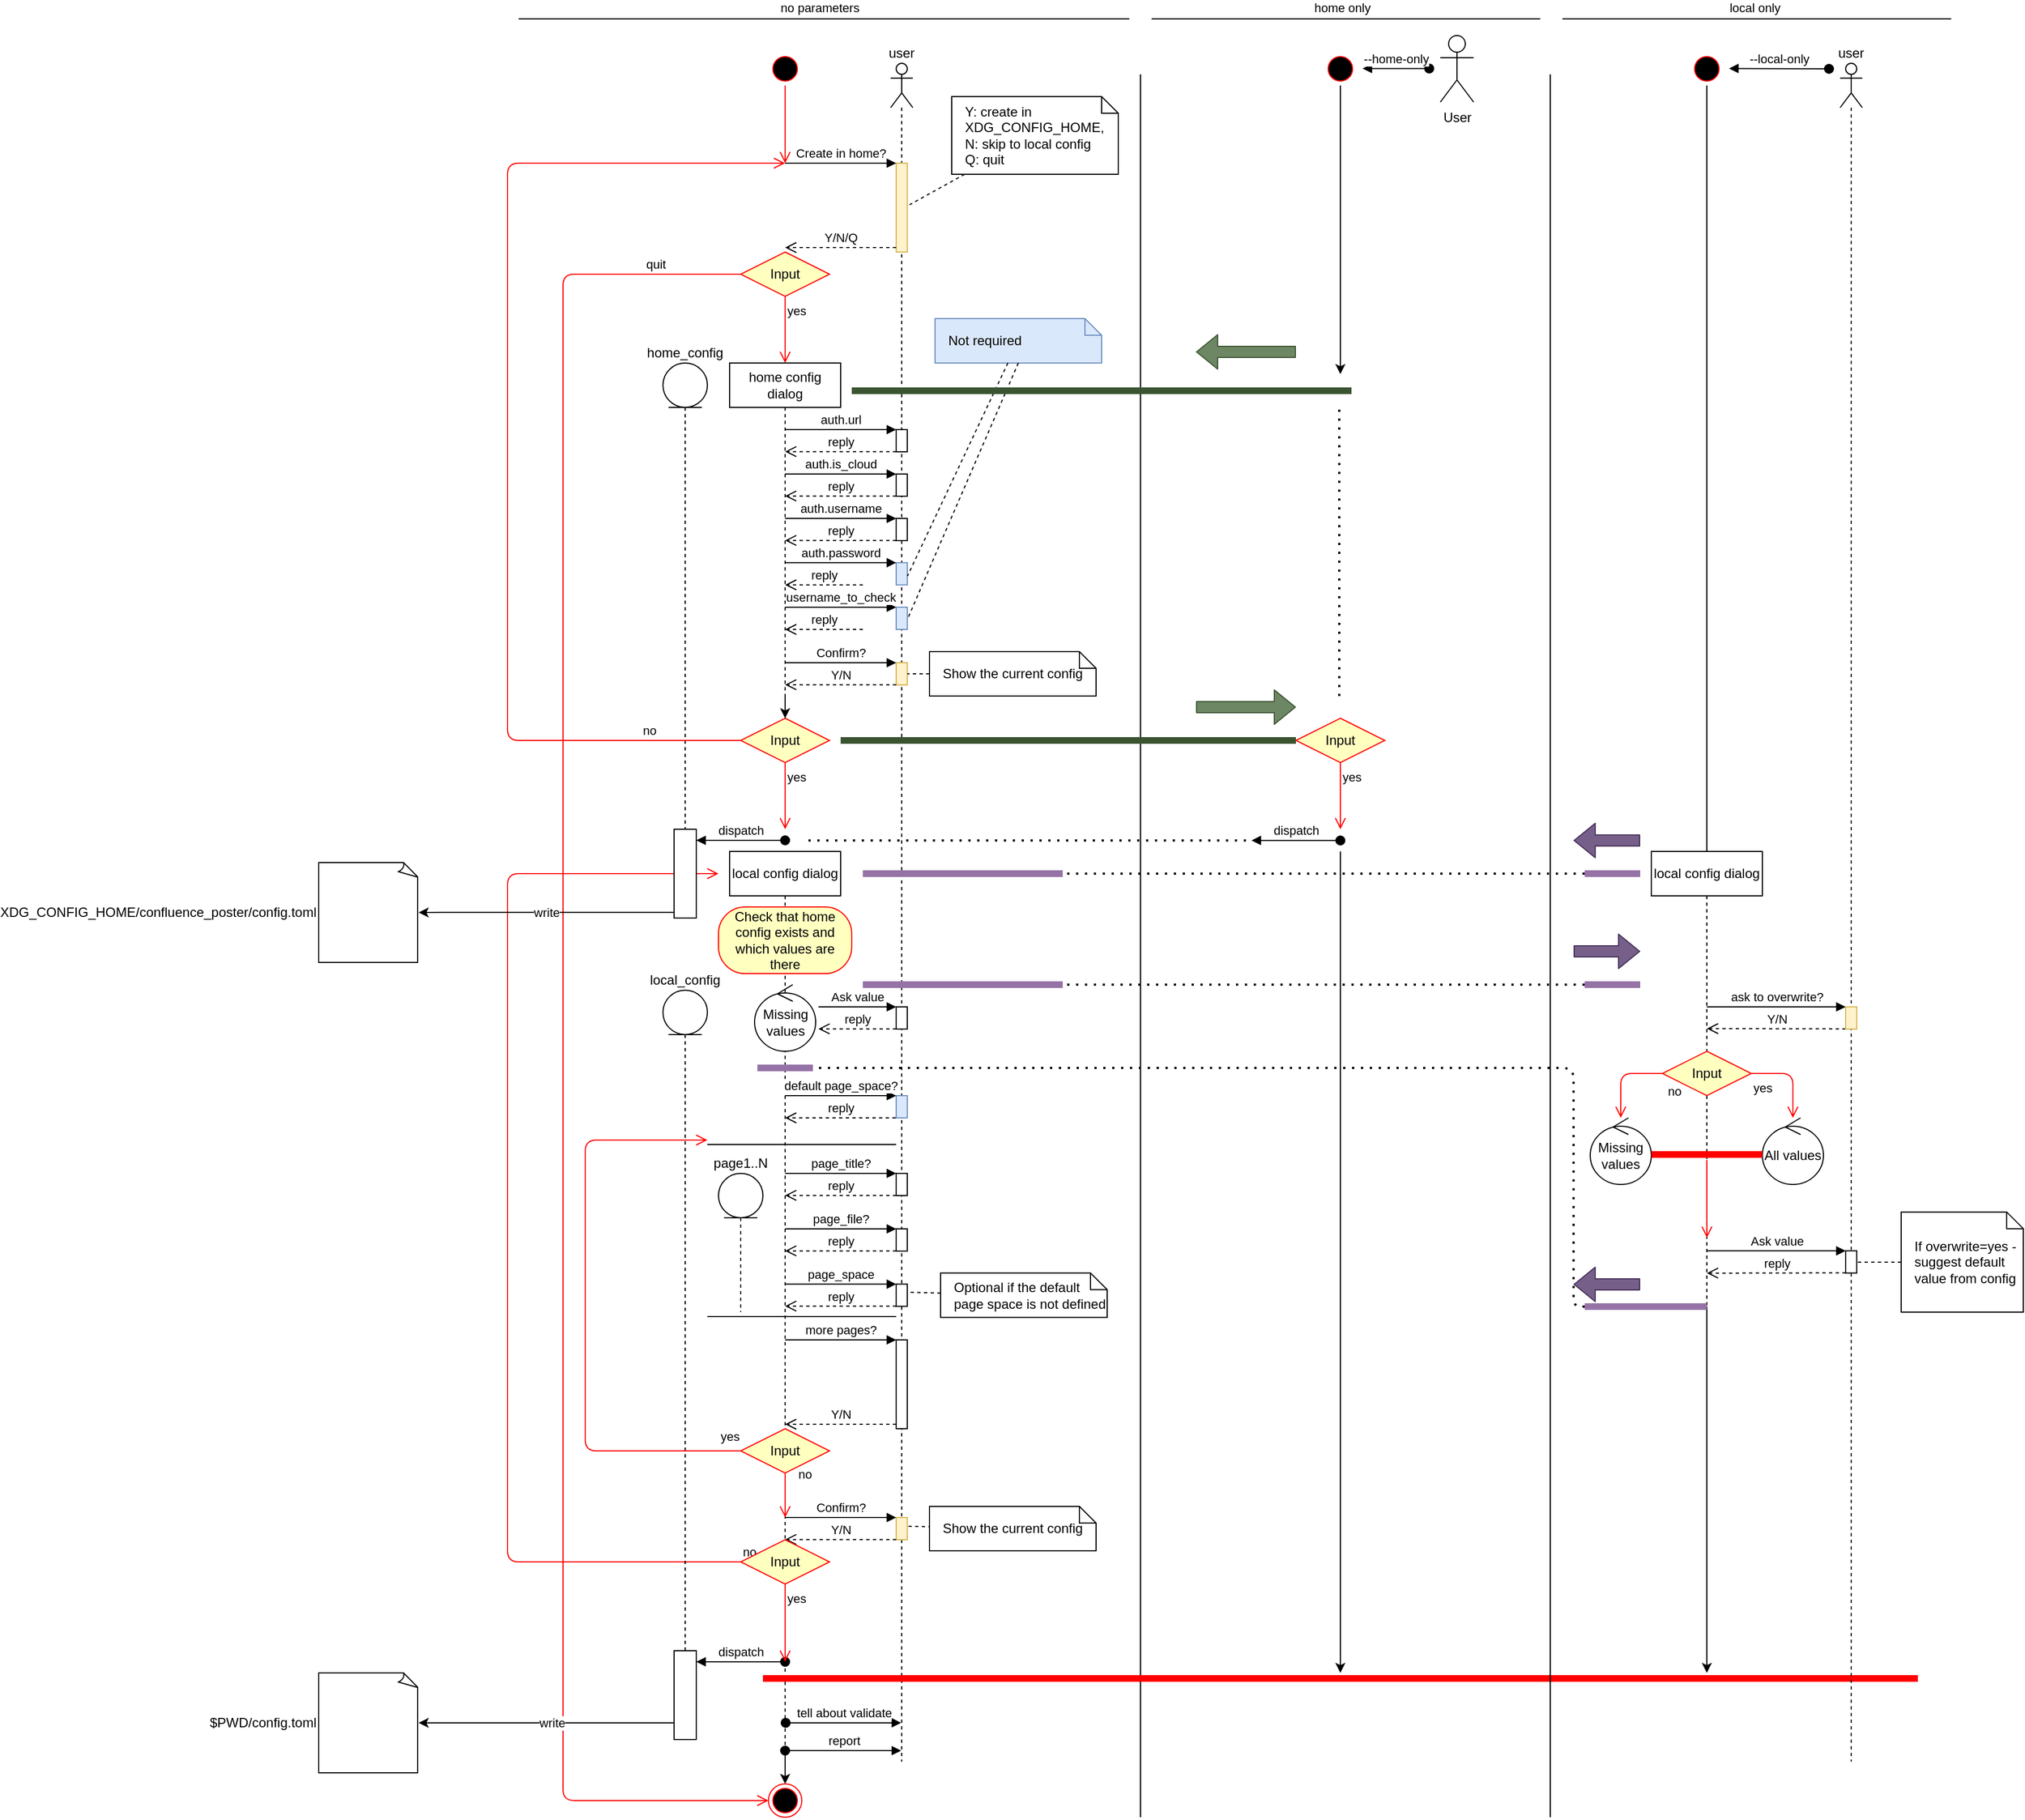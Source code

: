 <mxfile version="13.7.9" type="device"><diagram id="8aViRqRq9jk8pcyE7DXL" name="Page-1"><mxGraphModel dx="2155" dy="1639" grid="1" gridSize="10" guides="1" tooltips="1" connect="1" arrows="1" fold="1" page="1" pageScale="1" pageWidth="850" pageHeight="1100" math="0" shadow="0"><root><mxCell id="0"/><mxCell id="1" parent="0"/><mxCell id="wE4vKJCeEgAi_uKmKVB9-122" value="user" style="shape=umlLifeline;participant=umlActor;perimeter=lifelinePerimeter;whiteSpace=wrap;html=1;container=1;collapsible=0;recursiveResize=0;verticalAlign=bottom;spacingTop=36;outlineConnect=0;labelPosition=center;verticalLabelPosition=top;align=center;" vertex="1" parent="1"><mxGeometry x="255" y="30" width="20" height="1530" as="geometry"/></mxCell><mxCell id="wE4vKJCeEgAi_uKmKVB9-55" value="" style="html=1;points=[];perimeter=orthogonalPerimeter;" vertex="1" parent="wE4vKJCeEgAi_uKmKVB9-122"><mxGeometry x="5" y="850" width="10" height="20" as="geometry"/></mxCell><mxCell id="wE4vKJCeEgAi_uKmKVB9-62" value="" style="html=1;points=[];perimeter=orthogonalPerimeter;fillColor=#dae8fc;strokeColor=#6c8ebf;" vertex="1" parent="wE4vKJCeEgAi_uKmKVB9-122"><mxGeometry x="5" y="930" width="10" height="20" as="geometry"/></mxCell><mxCell id="wE4vKJCeEgAi_uKmKVB9-66" value="" style="html=1;points=[];perimeter=orthogonalPerimeter;" vertex="1" parent="wE4vKJCeEgAi_uKmKVB9-122"><mxGeometry x="5" y="1000" width="10" height="20" as="geometry"/></mxCell><mxCell id="wE4vKJCeEgAi_uKmKVB9-69" value="" style="html=1;points=[];perimeter=orthogonalPerimeter;" vertex="1" parent="wE4vKJCeEgAi_uKmKVB9-122"><mxGeometry x="5" y="1050" width="10" height="20" as="geometry"/></mxCell><mxCell id="wE4vKJCeEgAi_uKmKVB9-72" value="" style="html=1;points=[];perimeter=orthogonalPerimeter;" vertex="1" parent="wE4vKJCeEgAi_uKmKVB9-122"><mxGeometry x="5" y="1099.76" width="10" height="20" as="geometry"/></mxCell><mxCell id="wE4vKJCeEgAi_uKmKVB9-87" value="" style="html=1;points=[];perimeter=orthogonalPerimeter;" vertex="1" parent="wE4vKJCeEgAi_uKmKVB9-122"><mxGeometry x="5" y="1150" width="10" height="80" as="geometry"/></mxCell><mxCell id="wE4vKJCeEgAi_uKmKVB9-94" value="" style="html=1;points=[];perimeter=orthogonalPerimeter;fillColor=#fff2cc;strokeColor=#d6b656;" vertex="1" parent="wE4vKJCeEgAi_uKmKVB9-122"><mxGeometry x="5" y="1310" width="10" height="20" as="geometry"/></mxCell><mxCell id="wE4vKJCeEgAi_uKmKVB9-123" style="edgeStyle=orthogonalEdgeStyle;rounded=0;orthogonalLoop=1;jettySize=auto;html=1;" edge="1" parent="1" source="wE4vKJCeEgAi_uKmKVB9-86" target="wE4vKJCeEgAi_uKmKVB9-3"><mxGeometry relative="1" as="geometry"/></mxCell><mxCell id="wE4vKJCeEgAi_uKmKVB9-86" value="local config dialog" style="shape=umlLifeline;perimeter=lifelinePerimeter;whiteSpace=wrap;html=1;container=1;collapsible=0;recursiveResize=0;outlineConnect=0;" vertex="1" parent="1"><mxGeometry x="110" y="740" width="100" height="810" as="geometry"/></mxCell><mxCell id="wE4vKJCeEgAi_uKmKVB9-106" value="no" style="edgeStyle=orthogonalEdgeStyle;html=1;align=left;verticalAlign=bottom;endArrow=open;endSize=8;strokeColor=#ff0000;" edge="1" source="wE4vKJCeEgAi_uKmKVB9-105" parent="1"><mxGeometry x="-1" relative="1" as="geometry"><mxPoint x="100" y="760" as="targetPoint"/><Array as="points"><mxPoint x="-90" y="1380"/><mxPoint x="-90" y="760"/></Array></mxGeometry></mxCell><mxCell id="wE4vKJCeEgAi_uKmKVB9-1" value="" style="ellipse;html=1;shape=startState;fillColor=#000000;strokeColor=#ff0000;" vertex="1" parent="1"><mxGeometry x="145" y="20" width="30" height="30" as="geometry"/></mxCell><mxCell id="wE4vKJCeEgAi_uKmKVB9-2" value="" style="edgeStyle=orthogonalEdgeStyle;html=1;verticalAlign=bottom;endArrow=open;endSize=8;strokeColor=#ff0000;" edge="1" source="wE4vKJCeEgAi_uKmKVB9-1" parent="1"><mxGeometry relative="1" as="geometry"><mxPoint x="160" y="120" as="targetPoint"/></mxGeometry></mxCell><mxCell id="wE4vKJCeEgAi_uKmKVB9-3" value="" style="ellipse;html=1;shape=endState;fillColor=#000000;strokeColor=#ff0000;" vertex="1" parent="1"><mxGeometry x="145" y="1580" width="30" height="30" as="geometry"/></mxCell><mxCell id="wE4vKJCeEgAi_uKmKVB9-5" value="" style="html=1;points=[];perimeter=orthogonalPerimeter;fillColor=#fff2cc;strokeColor=#d6b656;" vertex="1" parent="1"><mxGeometry x="260" y="120" width="10" height="80" as="geometry"/></mxCell><mxCell id="wE4vKJCeEgAi_uKmKVB9-6" value="Create in home?" style="html=1;verticalAlign=bottom;endArrow=block;entryX=0;entryY=0;" edge="1" target="wE4vKJCeEgAi_uKmKVB9-5" parent="1"><mxGeometry relative="1" as="geometry"><mxPoint x="160" y="120" as="sourcePoint"/></mxGeometry></mxCell><mxCell id="wE4vKJCeEgAi_uKmKVB9-7" value="Y/N/Q" style="html=1;verticalAlign=bottom;endArrow=open;dashed=1;endSize=8;exitX=0;exitY=0.95;" edge="1" source="wE4vKJCeEgAi_uKmKVB9-5" parent="1"><mxGeometry relative="1" as="geometry"><mxPoint x="160" y="196" as="targetPoint"/><Array as="points"><mxPoint x="160" y="196"/></Array></mxGeometry></mxCell><mxCell id="wE4vKJCeEgAi_uKmKVB9-9" value="XDG_CONFIG_HOME/confluence_poster/config.toml" style="whiteSpace=wrap;html=1;shape=mxgraph.basic.document;labelPosition=left;verticalLabelPosition=middle;align=right;verticalAlign=middle;" vertex="1" parent="1"><mxGeometry x="-260" y="750" width="90" height="90" as="geometry"/></mxCell><mxCell id="wE4vKJCeEgAi_uKmKVB9-10" value="Input" style="rhombus;whiteSpace=wrap;html=1;fillColor=#ffffc0;strokeColor=#ff0000;" vertex="1" parent="1"><mxGeometry x="120" y="200" width="80" height="40" as="geometry"/></mxCell><mxCell id="wE4vKJCeEgAi_uKmKVB9-11" value="quit" style="edgeStyle=orthogonalEdgeStyle;html=1;align=left;verticalAlign=bottom;endArrow=open;endSize=8;strokeColor=#ff0000;entryX=0;entryY=0.5;entryDx=0;entryDy=0;" edge="1" source="wE4vKJCeEgAi_uKmKVB9-10" parent="1" target="wE4vKJCeEgAi_uKmKVB9-3"><mxGeometry x="-0.899" relative="1" as="geometry"><mxPoint x="300" y="220" as="targetPoint"/><Array as="points"><mxPoint x="-40" y="220"/><mxPoint x="-40" y="1595"/></Array><mxPoint as="offset"/></mxGeometry></mxCell><mxCell id="wE4vKJCeEgAi_uKmKVB9-12" value="yes" style="edgeStyle=orthogonalEdgeStyle;html=1;align=left;verticalAlign=top;endArrow=open;endSize=8;strokeColor=#ff0000;" edge="1" source="wE4vKJCeEgAi_uKmKVB9-10" parent="1"><mxGeometry x="-1" relative="1" as="geometry"><mxPoint x="160" y="300" as="targetPoint"/></mxGeometry></mxCell><mxCell id="wE4vKJCeEgAi_uKmKVB9-13" value="" style="html=1;points=[];perimeter=orthogonalPerimeter;" vertex="1" parent="1"><mxGeometry x="260" y="360" width="10" height="20" as="geometry"/></mxCell><mxCell id="wE4vKJCeEgAi_uKmKVB9-14" value="auth.url" style="html=1;verticalAlign=bottom;endArrow=block;entryX=0;entryY=0;" edge="1" parent="1" target="wE4vKJCeEgAi_uKmKVB9-13"><mxGeometry relative="1" as="geometry"><mxPoint x="160" y="360.0" as="sourcePoint"/></mxGeometry></mxCell><mxCell id="wE4vKJCeEgAi_uKmKVB9-15" value="reply" style="html=1;verticalAlign=bottom;endArrow=open;dashed=1;endSize=8;exitX=0;exitY=0.992;exitDx=0;exitDy=0;exitPerimeter=0;" edge="1" parent="1" source="wE4vKJCeEgAi_uKmKVB9-13"><mxGeometry relative="1" as="geometry"><mxPoint x="160" y="379.84" as="targetPoint"/><Array as="points"><mxPoint x="160" y="379.84"/></Array><mxPoint x="120" y="379.84" as="sourcePoint"/></mxGeometry></mxCell><mxCell id="wE4vKJCeEgAi_uKmKVB9-16" value="" style="html=1;points=[];perimeter=orthogonalPerimeter;" vertex="1" parent="1"><mxGeometry x="260" y="400" width="10" height="20" as="geometry"/></mxCell><mxCell id="wE4vKJCeEgAi_uKmKVB9-17" value="auth.is_cloud" style="html=1;verticalAlign=bottom;endArrow=block;entryX=0;entryY=0;" edge="1" parent="1" target="wE4vKJCeEgAi_uKmKVB9-16"><mxGeometry relative="1" as="geometry"><mxPoint x="160" y="400.0" as="sourcePoint"/></mxGeometry></mxCell><mxCell id="wE4vKJCeEgAi_uKmKVB9-18" value="reply" style="html=1;verticalAlign=bottom;endArrow=open;dashed=1;endSize=8;exitX=0;exitY=0.992;exitDx=0;exitDy=0;exitPerimeter=0;" edge="1" parent="1" source="wE4vKJCeEgAi_uKmKVB9-16"><mxGeometry relative="1" as="geometry"><mxPoint x="160" y="419.84" as="targetPoint"/><Array as="points"><mxPoint x="160" y="419.84"/></Array><mxPoint x="120" y="419.84" as="sourcePoint"/></mxGeometry></mxCell><mxCell id="wE4vKJCeEgAi_uKmKVB9-27" value="write" style="edgeStyle=orthogonalEdgeStyle;rounded=0;orthogonalLoop=1;jettySize=auto;html=1;exitX=0.011;exitY=0.936;exitDx=0;exitDy=0;exitPerimeter=0;entryX=1;entryY=0.5;entryDx=0;entryDy=0;entryPerimeter=0;" edge="1" parent="1" source="wE4vKJCeEgAi_uKmKVB9-84" target="wE4vKJCeEgAi_uKmKVB9-9"><mxGeometry relative="1" as="geometry"><Array as="points"><mxPoint x="-150" y="795"/></Array></mxGeometry></mxCell><mxCell id="wE4vKJCeEgAi_uKmKVB9-19" value="home_config" style="shape=umlLifeline;participant=umlEntity;perimeter=lifelinePerimeter;whiteSpace=wrap;html=1;container=1;collapsible=0;recursiveResize=0;verticalAlign=bottom;spacingTop=36;outlineConnect=0;labelPosition=center;verticalLabelPosition=top;align=center;" vertex="1" parent="1"><mxGeometry x="50" y="300" width="40" height="430.12" as="geometry"/></mxCell><mxCell id="wE4vKJCeEgAi_uKmKVB9-20" value="" style="html=1;points=[];perimeter=orthogonalPerimeter;" vertex="1" parent="1"><mxGeometry x="260" y="440" width="10" height="20" as="geometry"/></mxCell><mxCell id="wE4vKJCeEgAi_uKmKVB9-21" value="auth.username" style="html=1;verticalAlign=bottom;endArrow=block;entryX=0;entryY=0;" edge="1" parent="1" target="wE4vKJCeEgAi_uKmKVB9-20"><mxGeometry relative="1" as="geometry"><mxPoint x="160" y="440.0" as="sourcePoint"/></mxGeometry></mxCell><mxCell id="wE4vKJCeEgAi_uKmKVB9-22" value="reply" style="html=1;verticalAlign=bottom;endArrow=open;dashed=1;endSize=8;exitX=0;exitY=0.992;exitDx=0;exitDy=0;exitPerimeter=0;" edge="1" parent="1" source="wE4vKJCeEgAi_uKmKVB9-20"><mxGeometry relative="1" as="geometry"><mxPoint x="160" y="459.84" as="targetPoint"/><Array as="points"><mxPoint x="160" y="459.84"/></Array><mxPoint x="120" y="459.84" as="sourcePoint"/></mxGeometry></mxCell><mxCell id="wE4vKJCeEgAi_uKmKVB9-23" value="" style="html=1;points=[];perimeter=orthogonalPerimeter;fillColor=#dae8fc;strokeColor=#6c8ebf;" vertex="1" parent="1"><mxGeometry x="260" y="479.88" width="10" height="20" as="geometry"/></mxCell><mxCell id="wE4vKJCeEgAi_uKmKVB9-24" value="auth.password" style="html=1;verticalAlign=bottom;endArrow=block;entryX=0;entryY=0;" edge="1" parent="1" target="wE4vKJCeEgAi_uKmKVB9-23"><mxGeometry relative="1" as="geometry"><mxPoint x="160" y="479.88" as="sourcePoint"/></mxGeometry></mxCell><mxCell id="wE4vKJCeEgAi_uKmKVB9-25" value="reply" style="html=1;verticalAlign=bottom;endArrow=open;dashed=1;endSize=8;exitX=0;exitY=0.992;exitDx=0;exitDy=0;exitPerimeter=0;" edge="1" parent="1"><mxGeometry relative="1" as="geometry"><mxPoint x="160" y="499.88" as="targetPoint"/><Array as="points"><mxPoint x="160" y="499.88"/></Array><mxPoint x="230" y="499.88" as="sourcePoint"/></mxGeometry></mxCell><mxCell id="wE4vKJCeEgAi_uKmKVB9-28" value="Not required" style="shape=note;size=15;align=left;spacingLeft=10;html=1;whiteSpace=wrap;fillColor=#dae8fc;strokeColor=#6c8ebf;" vertex="1" parent="1"><mxGeometry x="295" y="260" width="150" height="40" as="geometry"/></mxCell><mxCell id="wE4vKJCeEgAi_uKmKVB9-29" value="" style="edgeStyle=none;endArrow=none;dashed=1;html=1;entryX=1.016;entryY=0.604;entryDx=0;entryDy=0;entryPerimeter=0;" edge="1" source="wE4vKJCeEgAi_uKmKVB9-28" parent="1" target="wE4vKJCeEgAi_uKmKVB9-23"><mxGeometry x="1" relative="1" as="geometry"><mxPoint x="270" y="400" as="targetPoint"/></mxGeometry></mxCell><mxCell id="wE4vKJCeEgAi_uKmKVB9-31" value="" style="html=1;points=[];perimeter=orthogonalPerimeter;fillColor=#fff2cc;strokeColor=#d6b656;" vertex="1" parent="1"><mxGeometry x="260" y="570" width="10" height="20" as="geometry"/></mxCell><mxCell id="wE4vKJCeEgAi_uKmKVB9-32" value="Confirm?" style="html=1;verticalAlign=bottom;endArrow=block;entryX=0;entryY=0;" edge="1" parent="1" target="wE4vKJCeEgAi_uKmKVB9-31"><mxGeometry relative="1" as="geometry"><mxPoint x="160" y="570.0" as="sourcePoint"/></mxGeometry></mxCell><mxCell id="wE4vKJCeEgAi_uKmKVB9-33" value="Y/N" style="html=1;verticalAlign=bottom;endArrow=open;dashed=1;endSize=8;exitX=0;exitY=0.992;exitDx=0;exitDy=0;exitPerimeter=0;" edge="1" parent="1" source="wE4vKJCeEgAi_uKmKVB9-31"><mxGeometry relative="1" as="geometry"><mxPoint x="160" y="589.84" as="targetPoint"/><Array as="points"><mxPoint x="160" y="589.84"/></Array><mxPoint x="120" y="589.84" as="sourcePoint"/></mxGeometry></mxCell><mxCell id="wE4vKJCeEgAi_uKmKVB9-34" value="Input" style="rhombus;whiteSpace=wrap;html=1;fillColor=#ffffc0;strokeColor=#ff0000;" vertex="1" parent="1"><mxGeometry x="120" y="620" width="80" height="40" as="geometry"/></mxCell><mxCell id="wE4vKJCeEgAi_uKmKVB9-36" value="yes" style="edgeStyle=orthogonalEdgeStyle;html=1;align=left;verticalAlign=top;endArrow=open;endSize=8;strokeColor=#ff0000;" edge="1" parent="1" source="wE4vKJCeEgAi_uKmKVB9-34"><mxGeometry x="-1" relative="1" as="geometry"><mxPoint x="160" y="720" as="targetPoint"/><mxPoint x="159.6" y="540" as="sourcePoint"/><mxPoint as="offset"/></mxGeometry></mxCell><mxCell id="wE4vKJCeEgAi_uKmKVB9-37" value="no" style="edgeStyle=orthogonalEdgeStyle;html=1;align=left;verticalAlign=bottom;endArrow=open;endSize=8;strokeColor=#ff0000;exitX=0;exitY=0.5;exitDx=0;exitDy=0;" edge="1" parent="1" source="wE4vKJCeEgAi_uKmKVB9-34"><mxGeometry x="-0.816" relative="1" as="geometry"><mxPoint x="160" y="120" as="targetPoint"/><mxPoint x="130" y="230" as="sourcePoint"/><Array as="points"><mxPoint x="-90" y="640"/><mxPoint x="-90" y="120"/></Array><mxPoint as="offset"/></mxGeometry></mxCell><mxCell id="wE4vKJCeEgAi_uKmKVB9-38" value="Y: create in XDG_CONFIG_HOME, N: skip to local config&lt;br&gt;Q: quit" style="shape=note;size=15;align=left;spacingLeft=10;html=1;whiteSpace=wrap;" vertex="1" parent="1"><mxGeometry x="310" y="60" width="150" height="70" as="geometry"/></mxCell><mxCell id="wE4vKJCeEgAi_uKmKVB9-40" value="" style="edgeStyle=none;endArrow=none;dashed=1;html=1;entryX=1.205;entryY=0.468;entryDx=0;entryDy=0;entryPerimeter=0;" edge="1" parent="1" source="wE4vKJCeEgAi_uKmKVB9-38" target="wE4vKJCeEgAi_uKmKVB9-5"><mxGeometry x="1" relative="1" as="geometry"><mxPoint x="248.85" y="437.24" as="targetPoint"/><mxPoint x="362.186" y="310" as="sourcePoint"/></mxGeometry></mxCell><mxCell id="wE4vKJCeEgAi_uKmKVB9-42" value="Show the current config" style="shape=note;size=15;align=left;spacingLeft=10;html=1;whiteSpace=wrap;" vertex="1" parent="1"><mxGeometry x="290.0" y="560" width="150" height="40" as="geometry"/></mxCell><mxCell id="wE4vKJCeEgAi_uKmKVB9-43" value="" style="edgeStyle=none;endArrow=none;dashed=1;html=1;" edge="1" parent="1" source="wE4vKJCeEgAi_uKmKVB9-42" target="wE4vKJCeEgAi_uKmKVB9-31"><mxGeometry x="1" relative="1" as="geometry"><mxPoint x="240.0" y="519.68" as="targetPoint"/></mxGeometry></mxCell><mxCell id="wE4vKJCeEgAi_uKmKVB9-44" value="" style="html=1;points=[];perimeter=orthogonalPerimeter;fillColor=#dae8fc;strokeColor=#6c8ebf;" vertex="1" parent="1"><mxGeometry x="260" y="520" width="10" height="20" as="geometry"/></mxCell><mxCell id="wE4vKJCeEgAi_uKmKVB9-45" value="username_to_check" style="html=1;verticalAlign=bottom;endArrow=block;entryX=0;entryY=0;" edge="1" parent="1" target="wE4vKJCeEgAi_uKmKVB9-44"><mxGeometry relative="1" as="geometry"><mxPoint x="160" y="520.0" as="sourcePoint"/></mxGeometry></mxCell><mxCell id="wE4vKJCeEgAi_uKmKVB9-46" value="reply" style="html=1;verticalAlign=bottom;endArrow=open;dashed=1;endSize=8;exitX=0;exitY=0.992;exitDx=0;exitDy=0;exitPerimeter=0;" edge="1" parent="1"><mxGeometry relative="1" as="geometry"><mxPoint x="160" y="540.0" as="targetPoint"/><Array as="points"><mxPoint x="160" y="540"/></Array><mxPoint x="230" y="540.0" as="sourcePoint"/></mxGeometry></mxCell><mxCell id="wE4vKJCeEgAi_uKmKVB9-47" value="" style="edgeStyle=none;endArrow=none;dashed=1;html=1;entryX=1.054;entryY=0.495;entryDx=0;entryDy=0;entryPerimeter=0;exitX=0.5;exitY=1;exitDx=0;exitDy=0;exitPerimeter=0;" edge="1" parent="1" source="wE4vKJCeEgAi_uKmKVB9-28" target="wE4vKJCeEgAi_uKmKVB9-44"><mxGeometry x="1" relative="1" as="geometry"><mxPoint x="248.85" y="437.24" as="targetPoint"/><mxPoint x="362.186" y="310" as="sourcePoint"/></mxGeometry></mxCell><mxCell id="wE4vKJCeEgAi_uKmKVB9-48" value="local_config" style="shape=umlLifeline;participant=umlEntity;perimeter=lifelinePerimeter;whiteSpace=wrap;html=1;container=1;collapsible=0;recursiveResize=0;verticalAlign=bottom;spacingTop=36;outlineConnect=0;labelPosition=center;verticalLabelPosition=top;align=center;" vertex="1" parent="1"><mxGeometry x="50" y="864.94" width="40" height="615.06" as="geometry"/></mxCell><mxCell id="wE4vKJCeEgAi_uKmKVB9-52" value="Check that home config exists and which values are there" style="rounded=1;whiteSpace=wrap;html=1;arcSize=40;fontColor=#000000;fillColor=#ffffc0;strokeColor=#ff0000;" vertex="1" parent="1"><mxGeometry x="100.0" y="790" width="120" height="60" as="geometry"/></mxCell><mxCell id="wE4vKJCeEgAi_uKmKVB9-56" value="Ask value" style="html=1;verticalAlign=bottom;endArrow=block;entryX=0;entryY=0;" edge="1" parent="1" target="wE4vKJCeEgAi_uKmKVB9-55"><mxGeometry x="0.006" relative="1" as="geometry"><mxPoint x="190" y="880.0" as="sourcePoint"/><mxPoint as="offset"/></mxGeometry></mxCell><mxCell id="wE4vKJCeEgAi_uKmKVB9-57" value="reply" style="html=1;verticalAlign=bottom;endArrow=open;dashed=1;endSize=8;exitX=0;exitY=0.992;exitDx=0;exitDy=0;exitPerimeter=0;" edge="1" parent="1" source="wE4vKJCeEgAi_uKmKVB9-55"><mxGeometry relative="1" as="geometry"><mxPoint x="190" y="899.84" as="targetPoint"/><Array as="points"><mxPoint x="190" y="899.84"/></Array><mxPoint x="150" y="899.84" as="sourcePoint"/></mxGeometry></mxCell><mxCell id="wE4vKJCeEgAi_uKmKVB9-58" value="Missing values" style="ellipse;shape=umlControl;whiteSpace=wrap;html=1;" vertex="1" parent="1"><mxGeometry x="132.5" y="860" width="55" height="60" as="geometry"/></mxCell><mxCell id="wE4vKJCeEgAi_uKmKVB9-63" value="default page_space?" style="html=1;verticalAlign=bottom;endArrow=block;entryX=0;entryY=0;" edge="1" parent="1" target="wE4vKJCeEgAi_uKmKVB9-62" source="wE4vKJCeEgAi_uKmKVB9-86"><mxGeometry relative="1" as="geometry"><mxPoint x="190" y="960.0" as="sourcePoint"/></mxGeometry></mxCell><mxCell id="wE4vKJCeEgAi_uKmKVB9-64" value="reply" style="html=1;verticalAlign=bottom;endArrow=open;dashed=1;endSize=8;exitX=-0.043;exitY=1.002;exitDx=0;exitDy=0;exitPerimeter=0;" edge="1" parent="1" source="wE4vKJCeEgAi_uKmKVB9-62"><mxGeometry relative="1" as="geometry"><mxPoint x="160" y="980.0" as="targetPoint"/><Array as="points"><mxPoint x="160" y="980.0"/></Array><mxPoint x="320" y="990.16" as="sourcePoint"/></mxGeometry></mxCell><mxCell id="wE4vKJCeEgAi_uKmKVB9-65" value="page1..N" style="shape=umlLifeline;participant=umlEntity;perimeter=lifelinePerimeter;whiteSpace=wrap;html=1;container=1;collapsible=0;recursiveResize=0;verticalAlign=bottom;spacingTop=36;outlineConnect=0;labelPosition=center;verticalLabelPosition=top;align=center;" vertex="1" parent="1"><mxGeometry x="100" y="1030" width="40" height="125.06" as="geometry"/></mxCell><mxCell id="wE4vKJCeEgAi_uKmKVB9-67" value="page_title?" style="html=1;verticalAlign=bottom;endArrow=block;entryX=0;entryY=0;" edge="1" parent="1" target="wE4vKJCeEgAi_uKmKVB9-66" source="wE4vKJCeEgAi_uKmKVB9-86"><mxGeometry relative="1" as="geometry"><mxPoint x="187.5" y="1030.0" as="sourcePoint"/></mxGeometry></mxCell><mxCell id="wE4vKJCeEgAi_uKmKVB9-68" value="reply" style="html=1;verticalAlign=bottom;endArrow=open;dashed=1;endSize=8;exitX=0;exitY=0.992;exitDx=0;exitDy=0;exitPerimeter=0;" edge="1" parent="1" source="wE4vKJCeEgAi_uKmKVB9-66"><mxGeometry relative="1" as="geometry"><mxPoint x="160" y="1049.84" as="targetPoint"/><Array as="points"><mxPoint x="187.5" y="1049.84"/></Array><mxPoint x="147.5" y="1049.84" as="sourcePoint"/></mxGeometry></mxCell><mxCell id="wE4vKJCeEgAi_uKmKVB9-70" value="page_file?" style="html=1;verticalAlign=bottom;endArrow=block;entryX=0;entryY=0;" edge="1" parent="1" target="wE4vKJCeEgAi_uKmKVB9-69" source="wE4vKJCeEgAi_uKmKVB9-86"><mxGeometry relative="1" as="geometry"><mxPoint x="187.5" y="1080.0" as="sourcePoint"/></mxGeometry></mxCell><mxCell id="wE4vKJCeEgAi_uKmKVB9-71" value="reply" style="html=1;verticalAlign=bottom;endArrow=open;dashed=1;endSize=8;exitX=0;exitY=0.992;exitDx=0;exitDy=0;exitPerimeter=0;" edge="1" parent="1" source="wE4vKJCeEgAi_uKmKVB9-69"><mxGeometry relative="1" as="geometry"><mxPoint x="160" y="1099.84" as="targetPoint"/><Array as="points"><mxPoint x="187.5" y="1099.84"/></Array><mxPoint x="147.5" y="1099.84" as="sourcePoint"/></mxGeometry></mxCell><mxCell id="wE4vKJCeEgAi_uKmKVB9-73" value="page_space" style="html=1;verticalAlign=bottom;endArrow=block;entryX=0;entryY=0;" edge="1" parent="1" target="wE4vKJCeEgAi_uKmKVB9-72" source="wE4vKJCeEgAi_uKmKVB9-86"><mxGeometry relative="1" as="geometry"><mxPoint x="187.5" y="1129.76" as="sourcePoint"/></mxGeometry></mxCell><mxCell id="wE4vKJCeEgAi_uKmKVB9-74" value="reply" style="html=1;verticalAlign=bottom;endArrow=open;dashed=1;endSize=8;exitX=0;exitY=0.992;exitDx=0;exitDy=0;exitPerimeter=0;" edge="1" parent="1" source="wE4vKJCeEgAi_uKmKVB9-72"><mxGeometry relative="1" as="geometry"><mxPoint x="160" y="1149.6" as="targetPoint"/><Array as="points"><mxPoint x="187.5" y="1149.6"/></Array><mxPoint x="147.5" y="1149.6" as="sourcePoint"/></mxGeometry></mxCell><mxCell id="wE4vKJCeEgAi_uKmKVB9-76" value="Optional if the default page space is not defined" style="shape=note;size=15;align=left;spacingLeft=10;html=1;whiteSpace=wrap;" vertex="1" parent="1"><mxGeometry x="300.0" y="1119.76" width="150" height="40" as="geometry"/></mxCell><mxCell id="wE4vKJCeEgAi_uKmKVB9-77" value="" style="edgeStyle=none;endArrow=none;dashed=1;html=1;entryX=1.007;entryY=0.366;entryDx=0;entryDy=0;entryPerimeter=0;" edge="1" parent="1" source="wE4vKJCeEgAi_uKmKVB9-76" target="wE4vKJCeEgAi_uKmKVB9-72"><mxGeometry x="1" relative="1" as="geometry"><mxPoint x="135" y="1179.68" as="targetPoint"/></mxGeometry></mxCell><mxCell id="wE4vKJCeEgAi_uKmKVB9-78" value="" style="line;strokeWidth=1;fillColor=none;align=left;verticalAlign=middle;spacingTop=-1;spacingLeft=3;spacingRight=3;rotatable=0;labelPosition=right;points=[];portConstraint=eastwest;" vertex="1" parent="1"><mxGeometry x="90" y="1000" width="170" height="8" as="geometry"/></mxCell><mxCell id="wE4vKJCeEgAi_uKmKVB9-83" style="edgeStyle=orthogonalEdgeStyle;rounded=0;orthogonalLoop=1;jettySize=auto;html=1;entryX=0.5;entryY=0;entryDx=0;entryDy=0;" edge="1" parent="1" source="wE4vKJCeEgAi_uKmKVB9-81" target="wE4vKJCeEgAi_uKmKVB9-34"><mxGeometry relative="1" as="geometry"/></mxCell><mxCell id="wE4vKJCeEgAi_uKmKVB9-81" value="home config dialog" style="shape=umlLifeline;perimeter=lifelinePerimeter;whiteSpace=wrap;html=1;container=1;collapsible=0;recursiveResize=0;outlineConnect=0;" vertex="1" parent="1"><mxGeometry x="110" y="300" width="100" height="300" as="geometry"/></mxCell><mxCell id="wE4vKJCeEgAi_uKmKVB9-84" value="" style="html=1;points=[];perimeter=orthogonalPerimeter;" vertex="1" parent="1"><mxGeometry x="60" y="720" width="20" height="80" as="geometry"/></mxCell><mxCell id="wE4vKJCeEgAi_uKmKVB9-85" value="dispatch" style="html=1;verticalAlign=bottom;startArrow=oval;endArrow=block;startSize=8;" edge="1" target="wE4vKJCeEgAi_uKmKVB9-84" parent="1"><mxGeometry relative="1" as="geometry"><mxPoint x="160" y="730" as="sourcePoint"/></mxGeometry></mxCell><mxCell id="wE4vKJCeEgAi_uKmKVB9-88" value="more pages?" style="html=1;verticalAlign=bottom;endArrow=block;entryX=0;entryY=0;" edge="1" target="wE4vKJCeEgAi_uKmKVB9-87" parent="1" source="wE4vKJCeEgAi_uKmKVB9-86"><mxGeometry relative="1" as="geometry"><mxPoint x="187.5" y="1180" as="sourcePoint"/></mxGeometry></mxCell><mxCell id="wE4vKJCeEgAi_uKmKVB9-89" value="Y/N" style="html=1;verticalAlign=bottom;endArrow=open;dashed=1;endSize=8;exitX=0;exitY=0.95;" edge="1" source="wE4vKJCeEgAi_uKmKVB9-87" parent="1"><mxGeometry relative="1" as="geometry"><mxPoint x="160" y="1256" as="targetPoint"/></mxGeometry></mxCell><mxCell id="wE4vKJCeEgAi_uKmKVB9-90" value="" style="line;strokeWidth=1;fillColor=none;align=left;verticalAlign=middle;spacingTop=-1;spacingLeft=3;spacingRight=3;rotatable=0;labelPosition=right;points=[];portConstraint=eastwest;" vertex="1" parent="1"><mxGeometry x="90" y="1155.06" width="170" height="8" as="geometry"/></mxCell><mxCell id="wE4vKJCeEgAi_uKmKVB9-91" value="Input" style="rhombus;whiteSpace=wrap;html=1;fillColor=#ffffc0;strokeColor=#ff0000;" vertex="1" parent="1"><mxGeometry x="120" y="1260" width="80" height="40" as="geometry"/></mxCell><mxCell id="wE4vKJCeEgAi_uKmKVB9-92" value="no" style="edgeStyle=orthogonalEdgeStyle;html=1;align=left;verticalAlign=bottom;endArrow=open;endSize=8;strokeColor=#ff0000;" edge="1" source="wE4vKJCeEgAi_uKmKVB9-91" parent="1"><mxGeometry x="-0.5" y="10" relative="1" as="geometry"><mxPoint x="160" y="1340" as="targetPoint"/><mxPoint as="offset"/></mxGeometry></mxCell><mxCell id="wE4vKJCeEgAi_uKmKVB9-93" value="yes" style="edgeStyle=orthogonalEdgeStyle;html=1;align=left;verticalAlign=top;endArrow=open;endSize=8;strokeColor=#ff0000;" edge="1" source="wE4vKJCeEgAi_uKmKVB9-91" parent="1" target="wE4vKJCeEgAi_uKmKVB9-78"><mxGeometry x="-0.372" y="-120" relative="1" as="geometry"><mxPoint x="20" y="1000" as="targetPoint"/><Array as="points"><mxPoint x="-20" y="1280"/><mxPoint x="-20" y="1000"/></Array><mxPoint as="offset"/></mxGeometry></mxCell><mxCell id="wE4vKJCeEgAi_uKmKVB9-95" value="Confirm?" style="html=1;verticalAlign=bottom;endArrow=block;entryX=0;entryY=0;" edge="1" parent="1" target="wE4vKJCeEgAi_uKmKVB9-94"><mxGeometry relative="1" as="geometry"><mxPoint x="160" y="1340.0" as="sourcePoint"/></mxGeometry></mxCell><mxCell id="wE4vKJCeEgAi_uKmKVB9-96" value="Y/N" style="html=1;verticalAlign=bottom;endArrow=open;dashed=1;endSize=8;exitX=0;exitY=0.992;exitDx=0;exitDy=0;exitPerimeter=0;" edge="1" parent="1" source="wE4vKJCeEgAi_uKmKVB9-94"><mxGeometry relative="1" as="geometry"><mxPoint x="160" y="1359.84" as="targetPoint"/><Array as="points"><mxPoint x="160" y="1359.84"/></Array><mxPoint x="120" y="1359.84" as="sourcePoint"/></mxGeometry></mxCell><mxCell id="wE4vKJCeEgAi_uKmKVB9-97" value="Show the current config" style="shape=note;size=15;align=left;spacingLeft=10;html=1;whiteSpace=wrap;" vertex="1" parent="1"><mxGeometry x="290.0" y="1330" width="150" height="40" as="geometry"/></mxCell><mxCell id="wE4vKJCeEgAi_uKmKVB9-98" value="" style="edgeStyle=none;endArrow=none;dashed=1;html=1;exitX=1.104;exitY=0.395;exitDx=0;exitDy=0;exitPerimeter=0;" edge="1" parent="1" source="wE4vKJCeEgAi_uKmKVB9-94" target="wE4vKJCeEgAi_uKmKVB9-97"><mxGeometry x="1" relative="1" as="geometry"><mxPoint x="277.57" y="1147.08" as="targetPoint"/><mxPoint x="340" y="1148.297" as="sourcePoint"/></mxGeometry></mxCell><mxCell id="wE4vKJCeEgAi_uKmKVB9-105" value="Input" style="rhombus;whiteSpace=wrap;html=1;fillColor=#ffffc0;strokeColor=#ff0000;" vertex="1" parent="1"><mxGeometry x="120" y="1360" width="80" height="40" as="geometry"/></mxCell><mxCell id="wE4vKJCeEgAi_uKmKVB9-108" value="write" style="edgeStyle=orthogonalEdgeStyle;rounded=0;orthogonalLoop=1;jettySize=auto;html=1;exitX=0.011;exitY=0.936;exitDx=0;exitDy=0;exitPerimeter=0;" edge="1" parent="1" source="wE4vKJCeEgAi_uKmKVB9-109" target="wE4vKJCeEgAi_uKmKVB9-111"><mxGeometry relative="1" as="geometry"><mxPoint x="-170" y="1535" as="targetPoint"/><Array as="points"><mxPoint x="60" y="1525"/></Array></mxGeometry></mxCell><mxCell id="wE4vKJCeEgAi_uKmKVB9-109" value="" style="html=1;points=[];perimeter=orthogonalPerimeter;" vertex="1" parent="1"><mxGeometry x="60" y="1460" width="20" height="80" as="geometry"/></mxCell><mxCell id="wE4vKJCeEgAi_uKmKVB9-110" value="dispatch" style="html=1;verticalAlign=bottom;startArrow=oval;endArrow=block;startSize=8;" edge="1" parent="1" target="wE4vKJCeEgAi_uKmKVB9-109"><mxGeometry relative="1" as="geometry"><mxPoint x="160" y="1470" as="sourcePoint"/></mxGeometry></mxCell><mxCell id="wE4vKJCeEgAi_uKmKVB9-111" value="$PWD/config.toml" style="whiteSpace=wrap;html=1;shape=mxgraph.basic.document;labelPosition=left;verticalLabelPosition=middle;align=right;verticalAlign=middle;" vertex="1" parent="1"><mxGeometry x="-260" y="1480" width="90" height="90" as="geometry"/></mxCell><mxCell id="wE4vKJCeEgAi_uKmKVB9-107" value="yes" style="edgeStyle=orthogonalEdgeStyle;html=1;align=left;verticalAlign=top;endArrow=open;endSize=8;strokeColor=#ff0000;" edge="1" source="wE4vKJCeEgAi_uKmKVB9-105" parent="1"><mxGeometry x="-1" relative="1" as="geometry"><mxPoint x="160" y="1470" as="targetPoint"/><Array as="points"><mxPoint x="160" y="1460"/><mxPoint x="160" y="1460"/></Array></mxGeometry></mxCell><mxCell id="wE4vKJCeEgAi_uKmKVB9-121" value="report" style="html=1;verticalAlign=bottom;startArrow=oval;startFill=1;endArrow=block;startSize=8;" edge="1" parent="1" target="wE4vKJCeEgAi_uKmKVB9-122"><mxGeometry width="60" relative="1" as="geometry"><mxPoint x="160" y="1550" as="sourcePoint"/><mxPoint x="260" y="1550" as="targetPoint"/></mxGeometry></mxCell><mxCell id="wE4vKJCeEgAi_uKmKVB9-124" value="tell about validate" style="html=1;verticalAlign=bottom;startArrow=oval;startFill=1;endArrow=block;startSize=8;" edge="1" parent="1" target="wE4vKJCeEgAi_uKmKVB9-122"><mxGeometry width="60" relative="1" as="geometry"><mxPoint x="160.5" y="1524.95" as="sourcePoint"/><mxPoint x="255" y="1525" as="targetPoint"/></mxGeometry></mxCell><mxCell id="wE4vKJCeEgAi_uKmKVB9-127" value="" style="endArrow=none;html=1;" edge="1" parent="1"><mxGeometry width="50" height="50" relative="1" as="geometry"><mxPoint x="480" y="1610" as="sourcePoint"/><mxPoint x="480" y="40" as="targetPoint"/></mxGeometry></mxCell><mxCell id="wE4vKJCeEgAi_uKmKVB9-129" value="no parameters" style="endArrow=none;html=1;" edge="1" parent="1"><mxGeometry x="-0.018" y="10" width="50" height="50" relative="1" as="geometry"><mxPoint x="-80" y="-10" as="sourcePoint"/><mxPoint x="470" y="-10" as="targetPoint"/><mxPoint x="1" as="offset"/></mxGeometry></mxCell><mxCell id="wE4vKJCeEgAi_uKmKVB9-130" value="home only&amp;nbsp;" style="endArrow=none;html=1;" edge="1" parent="1"><mxGeometry x="-0.018" y="10" width="50" height="50" relative="1" as="geometry"><mxPoint x="490" y="-10" as="sourcePoint"/><mxPoint x="840" y="-10" as="targetPoint"/><mxPoint x="1" as="offset"/></mxGeometry></mxCell><mxCell id="wE4vKJCeEgAi_uKmKVB9-182" value="dispatch" style="html=1;verticalAlign=bottom;startArrow=oval;endArrow=block;startSize=8;" edge="1" parent="1"><mxGeometry relative="1" as="geometry"><mxPoint x="660" y="730.12" as="sourcePoint"/><mxPoint x="580" y="730.12" as="targetPoint"/></mxGeometry></mxCell><mxCell id="wE4vKJCeEgAi_uKmKVB9-184" value="Input" style="rhombus;whiteSpace=wrap;html=1;fillColor=#ffffc0;strokeColor=#ff0000;" vertex="1" parent="1"><mxGeometry x="620" y="620" width="80" height="40" as="geometry"/></mxCell><mxCell id="wE4vKJCeEgAi_uKmKVB9-185" value="yes" style="edgeStyle=orthogonalEdgeStyle;html=1;align=left;verticalAlign=top;endArrow=open;endSize=8;strokeColor=#ff0000;" edge="1" parent="1" source="wE4vKJCeEgAi_uKmKVB9-184"><mxGeometry x="-1" relative="1" as="geometry"><mxPoint x="660" y="720" as="targetPoint"/><mxPoint x="659.6" y="540" as="sourcePoint"/><mxPoint as="offset"/></mxGeometry></mxCell><mxCell id="wE4vKJCeEgAi_uKmKVB9-186" value="" style="endArrow=classic;html=1;" edge="1" parent="1"><mxGeometry width="50" height="50" relative="1" as="geometry"><mxPoint x="660" y="740" as="sourcePoint"/><mxPoint x="660" y="1480" as="targetPoint"/><Array as="points"/></mxGeometry></mxCell><mxCell id="wE4vKJCeEgAi_uKmKVB9-187" value="" style="shape=line;html=1;strokeWidth=6;strokeColor=#ff0000;" vertex="1" parent="1"><mxGeometry x="140" y="1480" width="1040" height="10" as="geometry"/></mxCell><mxCell id="wE4vKJCeEgAi_uKmKVB9-190" value="User" style="shape=umlActor;verticalLabelPosition=bottom;verticalAlign=top;html=1;" vertex="1" parent="1"><mxGeometry x="750" y="5" width="30" height="60" as="geometry"/></mxCell><mxCell id="wE4vKJCeEgAi_uKmKVB9-194" style="edgeStyle=orthogonalEdgeStyle;rounded=0;orthogonalLoop=1;jettySize=auto;html=1;" edge="1" parent="1" source="wE4vKJCeEgAi_uKmKVB9-191"><mxGeometry relative="1" as="geometry"><mxPoint x="660" y="310" as="targetPoint"/></mxGeometry></mxCell><mxCell id="wE4vKJCeEgAi_uKmKVB9-191" value="" style="ellipse;html=1;shape=startState;fillColor=#000000;strokeColor=#ff0000;" vertex="1" parent="1"><mxGeometry x="645" y="20" width="30" height="30" as="geometry"/></mxCell><mxCell id="wE4vKJCeEgAi_uKmKVB9-195" value="" style="shape=line;html=1;strokeWidth=6;strokeColor=#3A5431;fillColor=#6d8764;fontColor=#ffffff;" vertex="1" parent="1"><mxGeometry x="220" y="320" width="450" height="10" as="geometry"/></mxCell><mxCell id="wE4vKJCeEgAi_uKmKVB9-196" value="" style="endArrow=none;html=1;" edge="1" parent="1"><mxGeometry width="50" height="50" relative="1" as="geometry"><mxPoint x="849" y="1610" as="sourcePoint"/><mxPoint x="849" y="40" as="targetPoint"/></mxGeometry></mxCell><mxCell id="wE4vKJCeEgAi_uKmKVB9-199" value="" style="endArrow=none;dashed=1;html=1;dashPattern=1 3;strokeWidth=2;" edge="1" parent="1"><mxGeometry width="50" height="50" relative="1" as="geometry"><mxPoint x="659" y="600" as="sourcePoint"/><mxPoint x="659" y="339.29" as="targetPoint"/></mxGeometry></mxCell><mxCell id="wE4vKJCeEgAi_uKmKVB9-200" value="" style="endArrow=none;dashed=1;html=1;dashPattern=1 3;strokeWidth=2;" edge="1" parent="1"><mxGeometry width="50" height="50" relative="1" as="geometry"><mxPoint x="575" y="730.12" as="sourcePoint"/><mxPoint x="175" y="730.12" as="targetPoint"/></mxGeometry></mxCell><mxCell id="wE4vKJCeEgAi_uKmKVB9-201" value="local only" style="endArrow=none;html=1;" edge="1" parent="1"><mxGeometry x="-0.018" y="10" width="50" height="50" relative="1" as="geometry"><mxPoint x="860" y="-10" as="sourcePoint"/><mxPoint x="1210" y="-10" as="targetPoint"/><mxPoint x="1" as="offset"/></mxGeometry></mxCell><mxCell id="wE4vKJCeEgAi_uKmKVB9-207" style="edgeStyle=orthogonalEdgeStyle;rounded=0;orthogonalLoop=1;jettySize=auto;html=1;" edge="1" parent="1" source="wE4vKJCeEgAi_uKmKVB9-208" target="wE4vKJCeEgAi_uKmKVB9-216"><mxGeometry relative="1" as="geometry"><mxPoint x="990" y="730" as="targetPoint"/></mxGeometry></mxCell><mxCell id="wE4vKJCeEgAi_uKmKVB9-208" value="" style="ellipse;html=1;shape=startState;fillColor=#000000;strokeColor=#ff0000;" vertex="1" parent="1"><mxGeometry x="975" y="20" width="30" height="30" as="geometry"/></mxCell><mxCell id="wE4vKJCeEgAi_uKmKVB9-209" value="" style="shape=line;html=1;strokeWidth=6;strokeColor=#9673a6;fillColor=#e1d5e7;" vertex="1" parent="1"><mxGeometry x="230" y="755" width="180" height="10" as="geometry"/></mxCell><mxCell id="wE4vKJCeEgAi_uKmKVB9-210" value="" style="shape=line;html=1;strokeWidth=6;strokeColor=#9673a6;fillColor=#e1d5e7;" vertex="1" parent="1"><mxGeometry x="880" y="755" width="50" height="10" as="geometry"/></mxCell><mxCell id="wE4vKJCeEgAi_uKmKVB9-211" value="" style="endArrow=none;dashed=1;html=1;dashPattern=1 3;strokeWidth=2;exitX=0;exitY=0.5;exitDx=0;exitDy=0;exitPerimeter=0;entryX=1;entryY=0.5;entryDx=0;entryDy=0;entryPerimeter=0;" edge="1" parent="1" source="wE4vKJCeEgAi_uKmKVB9-210" target="wE4vKJCeEgAi_uKmKVB9-209"><mxGeometry width="50" height="50" relative="1" as="geometry"><mxPoint x="870" y="759" as="sourcePoint"/><mxPoint x="430" y="780" as="targetPoint"/></mxGeometry></mxCell><mxCell id="wE4vKJCeEgAi_uKmKVB9-213" value="" style="shape=line;html=1;strokeWidth=6;strokeColor=#9673a6;fillColor=#e1d5e7;" vertex="1" parent="1"><mxGeometry x="230" y="854.94" width="180" height="10" as="geometry"/></mxCell><mxCell id="wE4vKJCeEgAi_uKmKVB9-215" value="" style="endArrow=none;dashed=1;html=1;dashPattern=1 3;strokeWidth=2;exitX=0;exitY=0.5;exitDx=0;exitDy=0;exitPerimeter=0;entryX=1;entryY=0.5;entryDx=0;entryDy=0;entryPerimeter=0;" edge="1" parent="1" source="wE4vKJCeEgAi_uKmKVB9-214" target="wE4vKJCeEgAi_uKmKVB9-213"><mxGeometry width="50" height="50" relative="1" as="geometry"><mxPoint x="870" y="858.94" as="sourcePoint"/><mxPoint x="430" y="879.94" as="targetPoint"/></mxGeometry></mxCell><mxCell id="wE4vKJCeEgAi_uKmKVB9-258" style="edgeStyle=orthogonalEdgeStyle;rounded=0;orthogonalLoop=1;jettySize=auto;html=1;strokeColor=#000000;fillColor=#FF0000;" edge="1" parent="1" source="wE4vKJCeEgAi_uKmKVB9-216"><mxGeometry relative="1" as="geometry"><mxPoint x="990" y="1480" as="targetPoint"/></mxGeometry></mxCell><mxCell id="wE4vKJCeEgAi_uKmKVB9-216" value="local config dialog" style="shape=umlLifeline;perimeter=lifelinePerimeter;whiteSpace=wrap;html=1;container=1;collapsible=0;recursiveResize=0;outlineConnect=0;" vertex="1" parent="1"><mxGeometry x="940" y="740" width="100" height="410" as="geometry"/></mxCell><mxCell id="wE4vKJCeEgAi_uKmKVB9-221" value="Input" style="rhombus;whiteSpace=wrap;html=1;fillColor=#ffffc0;strokeColor=#ff0000;" vertex="1" parent="wE4vKJCeEgAi_uKmKVB9-216"><mxGeometry x="10" y="180" width="80" height="40" as="geometry"/></mxCell><mxCell id="wE4vKJCeEgAi_uKmKVB9-214" value="" style="shape=line;html=1;strokeWidth=6;strokeColor=#9673a6;fillColor=#e1d5e7;" vertex="1" parent="1"><mxGeometry x="880" y="854.94" width="50" height="10" as="geometry"/></mxCell><mxCell id="wE4vKJCeEgAi_uKmKVB9-219" value="ask to overwrite?" style="html=1;verticalAlign=bottom;endArrow=block;entryX=0;entryY=0;" edge="1" parent="1" target="wE4vKJCeEgAi_uKmKVB9-218" source="wE4vKJCeEgAi_uKmKVB9-216"><mxGeometry relative="1" as="geometry"><mxPoint x="989.999" y="879.79" as="sourcePoint"/></mxGeometry></mxCell><mxCell id="wE4vKJCeEgAi_uKmKVB9-220" value="Y/N" style="html=1;verticalAlign=bottom;endArrow=open;dashed=1;endSize=8;exitX=0;exitY=0.992;exitDx=0;exitDy=0;exitPerimeter=0;" edge="1" parent="1" source="wE4vKJCeEgAi_uKmKVB9-218"><mxGeometry relative="1" as="geometry"><mxPoint x="990.07" y="899.63" as="targetPoint"/><Array as="points"><mxPoint x="1017.57" y="899.63"/></Array><mxPoint x="977.57" y="899.63" as="sourcePoint"/></mxGeometry></mxCell><mxCell id="wE4vKJCeEgAi_uKmKVB9-224" value="All values" style="ellipse;shape=umlControl;whiteSpace=wrap;html=1;" vertex="1" parent="1"><mxGeometry x="1040" y="980" width="55" height="60" as="geometry"/></mxCell><mxCell id="wE4vKJCeEgAi_uKmKVB9-225" value="Missing values" style="ellipse;shape=umlControl;whiteSpace=wrap;html=1;" vertex="1" parent="1"><mxGeometry x="885" y="980" width="55" height="60" as="geometry"/></mxCell><mxCell id="wE4vKJCeEgAi_uKmKVB9-222" value="no" style="edgeStyle=orthogonalEdgeStyle;html=1;align=left;verticalAlign=bottom;endArrow=open;endSize=8;strokeColor=#ff0000;" edge="1" source="wE4vKJCeEgAi_uKmKVB9-221" parent="1" target="wE4vKJCeEgAi_uKmKVB9-225"><mxGeometry x="0.6" y="40" relative="1" as="geometry"><mxPoint x="890" y="980" as="targetPoint"/><mxPoint as="offset"/></mxGeometry></mxCell><mxCell id="wE4vKJCeEgAi_uKmKVB9-223" value="yes" style="edgeStyle=orthogonalEdgeStyle;html=1;align=left;verticalAlign=top;endArrow=open;endSize=8;strokeColor=#ff0000;" edge="1" source="wE4vKJCeEgAi_uKmKVB9-221" parent="1" target="wE4vKJCeEgAi_uKmKVB9-224"><mxGeometry x="-1" relative="1" as="geometry"><mxPoint x="1080" y="980" as="targetPoint"/></mxGeometry></mxCell><mxCell id="wE4vKJCeEgAi_uKmKVB9-226" value="" style="shape=line;html=1;strokeWidth=6;strokeColor=#ff0000;" vertex="1" parent="1"><mxGeometry x="940" y="1008" width="100" height="10" as="geometry"/></mxCell><mxCell id="wE4vKJCeEgAi_uKmKVB9-227" value="" style="edgeStyle=orthogonalEdgeStyle;html=1;verticalAlign=bottom;endArrow=open;endSize=8;strokeColor=#ff0000;" edge="1" source="wE4vKJCeEgAi_uKmKVB9-226" parent="1"><mxGeometry relative="1" as="geometry"><mxPoint x="990.07" y="1088" as="targetPoint"/></mxGeometry></mxCell><mxCell id="wE4vKJCeEgAi_uKmKVB9-234" value="Ask value" style="html=1;verticalAlign=bottom;endArrow=block;entryX=0;entryY=0;" edge="1" parent="1" target="wE4vKJCeEgAi_uKmKVB9-233" source="wE4vKJCeEgAi_uKmKVB9-216"><mxGeometry x="0.006" relative="1" as="geometry"><mxPoint x="1010.07" y="1100" as="sourcePoint"/><mxPoint as="offset"/></mxGeometry></mxCell><mxCell id="wE4vKJCeEgAi_uKmKVB9-235" value="reply" style="html=1;verticalAlign=bottom;endArrow=open;dashed=1;endSize=8;exitX=0;exitY=0.992;exitDx=0;exitDy=0;exitPerimeter=0;" edge="1" parent="1" source="wE4vKJCeEgAi_uKmKVB9-233"><mxGeometry relative="1" as="geometry"><mxPoint x="990.07" y="1119.84" as="targetPoint"/><Array as="points"><mxPoint x="1010.07" y="1119.84"/></Array><mxPoint x="970.07" y="1119.84" as="sourcePoint"/></mxGeometry></mxCell><mxCell id="wE4vKJCeEgAi_uKmKVB9-236" value="user" style="shape=umlLifeline;participant=umlActor;perimeter=lifelinePerimeter;whiteSpace=wrap;html=1;container=1;collapsible=0;recursiveResize=0;verticalAlign=bottom;spacingTop=36;outlineConnect=0;labelPosition=center;verticalLabelPosition=top;align=center;" vertex="1" parent="1"><mxGeometry x="1110" y="30" width="20" height="1530" as="geometry"/></mxCell><mxCell id="wE4vKJCeEgAi_uKmKVB9-218" value="" style="html=1;points=[];perimeter=orthogonalPerimeter;fillColor=#fff2cc;strokeColor=#d6b656;" vertex="1" parent="wE4vKJCeEgAi_uKmKVB9-236"><mxGeometry x="5" y="850" width="10" height="20" as="geometry"/></mxCell><mxCell id="wE4vKJCeEgAi_uKmKVB9-233" value="" style="html=1;points=[];perimeter=orthogonalPerimeter;" vertex="1" parent="wE4vKJCeEgAi_uKmKVB9-236"><mxGeometry x="5" y="1069.76" width="10" height="20" as="geometry"/></mxCell><mxCell id="wE4vKJCeEgAi_uKmKVB9-244" value="--local-only" style="html=1;verticalAlign=bottom;startArrow=oval;startFill=1;endArrow=block;startSize=8;" edge="1" parent="1"><mxGeometry width="60" relative="1" as="geometry"><mxPoint x="1100" y="35" as="sourcePoint"/><mxPoint x="1010" y="34.71" as="targetPoint"/></mxGeometry></mxCell><mxCell id="wE4vKJCeEgAi_uKmKVB9-245" value="--home-only" style="html=1;verticalAlign=bottom;startArrow=oval;startFill=1;endArrow=block;startSize=8;" edge="1" parent="1"><mxGeometry width="60" relative="1" as="geometry"><mxPoint x="740" y="34.71" as="sourcePoint"/><mxPoint x="680" y="34.71" as="targetPoint"/></mxGeometry></mxCell><mxCell id="wE4vKJCeEgAi_uKmKVB9-246" value="If overwrite=yes - suggest default value from config" style="shape=note;size=15;align=left;spacingLeft=10;html=1;whiteSpace=wrap;" vertex="1" parent="1"><mxGeometry x="1165" y="1064.82" width="110" height="90.24" as="geometry"/></mxCell><mxCell id="wE4vKJCeEgAi_uKmKVB9-247" value="" style="edgeStyle=none;endArrow=none;dashed=1;html=1;" edge="1" parent="1" source="wE4vKJCeEgAi_uKmKVB9-246" target="wE4vKJCeEgAi_uKmKVB9-233"><mxGeometry x="1" relative="1" as="geometry"><mxPoint x="1150" y="1117.32" as="targetPoint"/></mxGeometry></mxCell><mxCell id="wE4vKJCeEgAi_uKmKVB9-248" value="" style="shape=line;html=1;strokeWidth=6;strokeColor=#9673a6;fillColor=#e1d5e7;" vertex="1" parent="1"><mxGeometry x="880" y="1145.06" width="110" height="10" as="geometry"/></mxCell><mxCell id="wE4vKJCeEgAi_uKmKVB9-249" value="" style="endArrow=none;dashed=1;html=1;dashPattern=1 3;strokeWidth=2;exitX=0;exitY=0.5;exitDx=0;exitDy=0;exitPerimeter=0;entryX=1;entryY=0.5;entryDx=0;entryDy=0;entryPerimeter=0;" edge="1" parent="1" source="wE4vKJCeEgAi_uKmKVB9-248" target="wE4vKJCeEgAi_uKmKVB9-250"><mxGeometry width="50" height="50" relative="1" as="geometry"><mxPoint x="890" y="869.94" as="sourcePoint"/><mxPoint x="420" y="869.94" as="targetPoint"/><Array as="points"><mxPoint x="870" y="1150"/><mxPoint x="870" y="935"/><mxPoint x="680" y="935"/></Array></mxGeometry></mxCell><mxCell id="wE4vKJCeEgAi_uKmKVB9-250" value="" style="shape=line;html=1;strokeWidth=6;strokeColor=#9673a6;fillColor=#e1d5e7;" vertex="1" parent="1"><mxGeometry x="135" y="930" width="50" height="10" as="geometry"/></mxCell><mxCell id="wE4vKJCeEgAi_uKmKVB9-252" value="" style="shape=line;html=1;strokeWidth=6;strokeColor=#3A5431;fillColor=#6d8764;fontColor=#ffffff;" vertex="1" parent="1"><mxGeometry x="210" y="635" width="410" height="10" as="geometry"/></mxCell><mxCell id="wE4vKJCeEgAi_uKmKVB9-253" value="" style="shape=flexArrow;endArrow=classic;html=1;strokeColor=#3A5431;fillColor=#6d8764;" edge="1" parent="1"><mxGeometry width="50" height="50" relative="1" as="geometry"><mxPoint x="620" y="290" as="sourcePoint"/><mxPoint x="530" y="290" as="targetPoint"/></mxGeometry></mxCell><mxCell id="wE4vKJCeEgAi_uKmKVB9-254" value="" style="shape=flexArrow;endArrow=classic;html=1;strokeColor=#3A5431;fillColor=#6d8764;" edge="1" parent="1"><mxGeometry width="50" height="50" relative="1" as="geometry"><mxPoint x="530" y="610" as="sourcePoint"/><mxPoint x="620" y="610" as="targetPoint"/></mxGeometry></mxCell><mxCell id="wE4vKJCeEgAi_uKmKVB9-255" value="" style="shape=flexArrow;endArrow=classic;html=1;strokeColor=#432D57;fillColor=#76608a;" edge="1" parent="1"><mxGeometry width="50" height="50" relative="1" as="geometry"><mxPoint x="930" y="730.12" as="sourcePoint"/><mxPoint x="870" y="730.12" as="targetPoint"/></mxGeometry></mxCell><mxCell id="wE4vKJCeEgAi_uKmKVB9-256" value="" style="shape=flexArrow;endArrow=classic;html=1;fillColor=#76608a;strokeColor=#432D57;" edge="1" parent="1"><mxGeometry width="50" height="50" relative="1" as="geometry"><mxPoint x="870" y="830" as="sourcePoint"/><mxPoint x="930" y="830" as="targetPoint"/></mxGeometry></mxCell><mxCell id="wE4vKJCeEgAi_uKmKVB9-257" value="" style="shape=flexArrow;endArrow=classic;html=1;strokeColor=#432D57;fillColor=#76608a;" edge="1" parent="1"><mxGeometry width="50" height="50" relative="1" as="geometry"><mxPoint x="930" y="1130" as="sourcePoint"/><mxPoint x="870" y="1130" as="targetPoint"/></mxGeometry></mxCell></root></mxGraphModel></diagram></mxfile>